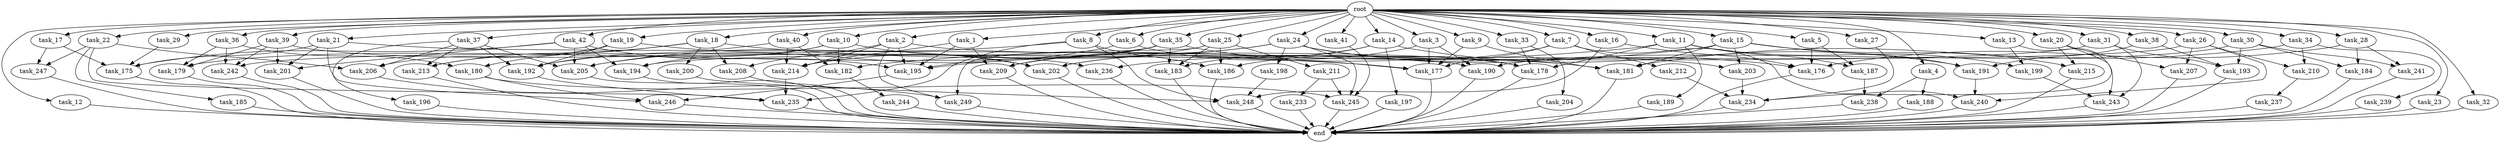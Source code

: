 digraph G {
  task_12 [size="2.048000"];
  task_199 [size="1992864825.344000"];
  task_36 [size="2.048000"];
  task_180 [size="2233382993.920000"];
  task_42 [size="2.048000"];
  task_19 [size="2.048000"];
  task_249 [size="2559800508.416000"];
  task_196 [size="1391569403.904000"];
  root [size="0.000000"];
  task_10 [size="2.048000"];
  task_18 [size="2.048000"];
  task_1 [size="2.048000"];
  task_189 [size="274877906.944000"];
  task_183 [size="2662879723.520000"];
  task_4 [size="2.048000"];
  task_33 [size="2.048000"];
  task_235 [size="687194767.360000"];
  task_234 [size="4758823763.968000"];
  task_22 [size="2.048000"];
  task_205 [size="3453153705.984000"];
  task_15 [size="2.048000"];
  task_5 [size="2.048000"];
  end [size="0.000000"];
  task_206 [size="1614907703.296000"];
  task_246 [size="2010044694.528000"];
  task_14 [size="2.048000"];
  task_244 [size="841813590.016000"];
  task_38 [size="2.048000"];
  task_241 [size="1460288880.640000"];
  task_16 [size="2.048000"];
  task_7 [size="2.048000"];
  task_242 [size="2783138807.808000"];
  task_27 [size="2.048000"];
  task_203 [size="137438953.472000"];
  task_211 [size="1391569403.904000"];
  task_26 [size="2.048000"];
  task_177 [size="3539053051.904000"];
  task_239 [size="1099511627.776000"];
  task_209 [size="979252543.488000"];
  task_193 [size="2783138807.808000"];
  task_176 [size="2370821947.392000"];
  task_30 [size="2.048000"];
  task_245 [size="2078764171.264000"];
  task_213 [size="2937757630.464000"];
  task_200 [size="1391569403.904000"];
  task_214 [size="2164663517.184000"];
  task_197 [size="429496729.600000"];
  task_215 [size="910533066.752000"];
  task_182 [size="1271310319.616000"];
  task_192 [size="2542620639.232000"];
  task_204 [size="618475290.624000"];
  task_201 [size="2628519985.152000"];
  task_17 [size="2.048000"];
  task_31 [size="2.048000"];
  task_194 [size="3401614098.432000"];
  task_2 [size="2.048000"];
  task_41 [size="2.048000"];
  task_237 [size="429496729.600000"];
  task_35 [size="2.048000"];
  task_3 [size="2.048000"];
  task_187 [size="1116691496.960000"];
  task_247 [size="910533066.752000"];
  task_40 [size="2.048000"];
  task_181 [size="2164663517.184000"];
  task_184 [size="1460288880.640000"];
  task_8 [size="2.048000"];
  task_191 [size="1340029796.352000"];
  task_212 [size="618475290.624000"];
  task_25 [size="2.048000"];
  task_198 [size="68719476.736000"];
  task_21 [size="2.048000"];
  task_28 [size="2.048000"];
  task_175 [size="3470333575.168000"];
  task_233 [size="68719476.736000"];
  task_23 [size="2.048000"];
  task_190 [size="2010044694.528000"];
  task_6 [size="2.048000"];
  task_207 [size="1683627180.032000"];
  task_32 [size="2.048000"];
  task_39 [size="2.048000"];
  task_20 [size="2.048000"];
  task_243 [size="3435973836.800000"];
  task_238 [size="1683627180.032000"];
  task_9 [size="2.048000"];
  task_37 [size="2.048000"];
  task_236 [size="910533066.752000"];
  task_248 [size="1597727834.112000"];
  task_188 [size="841813590.016000"];
  task_195 [size="4346506903.552000"];
  task_185 [size="68719476.736000"];
  task_186 [size="2078764171.264000"];
  task_34 [size="2.048000"];
  task_240 [size="2078764171.264000"];
  task_202 [size="2525440770.048000"];
  task_29 [size="2.048000"];
  task_178 [size="2061584302.080000"];
  task_13 [size="2.048000"];
  task_24 [size="2.048000"];
  task_208 [size="2491081031.680000"];
  task_11 [size="2.048000"];
  task_179 [size="2525440770.048000"];
  task_210 [size="1941325217.792000"];

  task_12 -> end [size="1.000000"];
  task_199 -> task_243 [size="301989888.000000"];
  task_36 -> task_180 [size="411041792.000000"];
  task_36 -> task_242 [size="411041792.000000"];
  task_36 -> task_179 [size="411041792.000000"];
  task_180 -> task_245 [size="536870912.000000"];
  task_180 -> task_246 [size="536870912.000000"];
  task_42 -> task_201 [size="838860800.000000"];
  task_42 -> task_175 [size="838860800.000000"];
  task_42 -> task_194 [size="838860800.000000"];
  task_42 -> task_195 [size="838860800.000000"];
  task_42 -> task_205 [size="838860800.000000"];
  task_19 -> task_206 [size="75497472.000000"];
  task_19 -> task_213 [size="75497472.000000"];
  task_19 -> task_202 [size="75497472.000000"];
  task_19 -> task_192 [size="75497472.000000"];
  task_249 -> end [size="1.000000"];
  task_196 -> end [size="1.000000"];
  root -> task_12 [size="1.000000"];
  root -> task_35 [size="1.000000"];
  root -> task_14 [size="1.000000"];
  root -> task_36 [size="1.000000"];
  root -> task_37 [size="1.000000"];
  root -> task_6 [size="1.000000"];
  root -> task_32 [size="1.000000"];
  root -> task_38 [size="1.000000"];
  root -> task_42 [size="1.000000"];
  root -> task_19 [size="1.000000"];
  root -> task_13 [size="1.000000"];
  root -> task_20 [size="1.000000"];
  root -> task_16 [size="1.000000"];
  root -> task_9 [size="1.000000"];
  root -> task_31 [size="1.000000"];
  root -> task_10 [size="1.000000"];
  root -> task_1 [size="1.000000"];
  root -> task_18 [size="1.000000"];
  root -> task_5 [size="1.000000"];
  root -> task_2 [size="1.000000"];
  root -> task_4 [size="1.000000"];
  root -> task_27 [size="1.000000"];
  root -> task_41 [size="1.000000"];
  root -> task_11 [size="1.000000"];
  root -> task_23 [size="1.000000"];
  root -> task_3 [size="1.000000"];
  root -> task_26 [size="1.000000"];
  root -> task_7 [size="1.000000"];
  root -> task_40 [size="1.000000"];
  root -> task_34 [size="1.000000"];
  root -> task_17 [size="1.000000"];
  root -> task_33 [size="1.000000"];
  root -> task_15 [size="1.000000"];
  root -> task_22 [size="1.000000"];
  root -> task_29 [size="1.000000"];
  root -> task_8 [size="1.000000"];
  root -> task_30 [size="1.000000"];
  root -> task_39 [size="1.000000"];
  root -> task_25 [size="1.000000"];
  root -> task_24 [size="1.000000"];
  root -> task_21 [size="1.000000"];
  root -> task_28 [size="1.000000"];
  task_10 -> task_182 [size="411041792.000000"];
  task_10 -> task_194 [size="411041792.000000"];
  task_10 -> task_202 [size="411041792.000000"];
  task_10 -> task_192 [size="411041792.000000"];
  task_18 -> task_180 [size="679477248.000000"];
  task_18 -> task_177 [size="679477248.000000"];
  task_18 -> task_213 [size="679477248.000000"];
  task_18 -> task_208 [size="679477248.000000"];
  task_18 -> task_200 [size="679477248.000000"];
  task_1 -> task_214 [size="33554432.000000"];
  task_1 -> task_195 [size="33554432.000000"];
  task_1 -> task_209 [size="33554432.000000"];
  task_189 -> end [size="1.000000"];
  task_183 -> end [size="1.000000"];
  task_4 -> task_238 [size="411041792.000000"];
  task_4 -> task_188 [size="411041792.000000"];
  task_33 -> task_204 [size="301989888.000000"];
  task_33 -> task_178 [size="301989888.000000"];
  task_235 -> end [size="1.000000"];
  task_234 -> end [size="1.000000"];
  task_22 -> task_206 [size="33554432.000000"];
  task_22 -> task_235 [size="33554432.000000"];
  task_22 -> task_185 [size="33554432.000000"];
  task_22 -> task_247 [size="33554432.000000"];
  task_205 -> end [size="1.000000"];
  task_15 -> task_236 [size="33554432.000000"];
  task_15 -> task_203 [size="33554432.000000"];
  task_15 -> task_191 [size="33554432.000000"];
  task_15 -> task_215 [size="33554432.000000"];
  task_15 -> task_181 [size="33554432.000000"];
  task_5 -> task_187 [size="411041792.000000"];
  task_5 -> task_176 [size="411041792.000000"];
  task_206 -> task_249 [size="33554432.000000"];
  task_246 -> end [size="1.000000"];
  task_14 -> task_183 [size="209715200.000000"];
  task_14 -> task_197 [size="209715200.000000"];
  task_14 -> task_202 [size="209715200.000000"];
  task_14 -> task_191 [size="209715200.000000"];
  task_244 -> end [size="1.000000"];
  task_38 -> task_191 [size="411041792.000000"];
  task_38 -> task_193 [size="411041792.000000"];
  task_241 -> end [size="1.000000"];
  task_16 -> task_248 [size="411041792.000000"];
  task_16 -> task_176 [size="411041792.000000"];
  task_7 -> task_177 [size="301989888.000000"];
  task_7 -> task_186 [size="301989888.000000"];
  task_7 -> task_212 [size="301989888.000000"];
  task_7 -> task_240 [size="301989888.000000"];
  task_242 -> end [size="1.000000"];
  task_27 -> task_234 [size="536870912.000000"];
  task_203 -> task_234 [size="536870912.000000"];
  task_211 -> task_245 [size="33554432.000000"];
  task_211 -> task_233 [size="33554432.000000"];
  task_26 -> task_240 [size="411041792.000000"];
  task_26 -> task_207 [size="411041792.000000"];
  task_26 -> task_194 [size="411041792.000000"];
  task_26 -> task_210 [size="411041792.000000"];
  task_177 -> end [size="1.000000"];
  task_239 -> end [size="1.000000"];
  task_209 -> end [size="1.000000"];
  task_193 -> end [size="1.000000"];
  task_176 -> end [size="1.000000"];
  task_30 -> task_190 [size="411041792.000000"];
  task_30 -> task_184 [size="411041792.000000"];
  task_30 -> task_241 [size="411041792.000000"];
  task_30 -> task_193 [size="411041792.000000"];
  task_245 -> end [size="1.000000"];
  task_213 -> end [size="1.000000"];
  task_200 -> task_248 [size="33554432.000000"];
  task_214 -> task_235 [size="134217728.000000"];
  task_197 -> end [size="1.000000"];
  task_215 -> end [size="1.000000"];
  task_182 -> task_244 [size="411041792.000000"];
  task_192 -> task_235 [size="134217728.000000"];
  task_204 -> end [size="1.000000"];
  task_201 -> end [size="1.000000"];
  task_17 -> task_175 [size="411041792.000000"];
  task_17 -> task_247 [size="411041792.000000"];
  task_31 -> task_243 [size="536870912.000000"];
  task_31 -> task_242 [size="536870912.000000"];
  task_31 -> task_193 [size="536870912.000000"];
  task_194 -> end [size="1.000000"];
  task_2 -> task_214 [size="536870912.000000"];
  task_2 -> task_249 [size="536870912.000000"];
  task_2 -> task_208 [size="536870912.000000"];
  task_2 -> task_195 [size="536870912.000000"];
  task_2 -> task_178 [size="536870912.000000"];
  task_41 -> task_245 [size="411041792.000000"];
  task_237 -> end [size="1.000000"];
  task_35 -> task_183 [size="411041792.000000"];
  task_35 -> task_214 [size="411041792.000000"];
  task_35 -> task_179 [size="411041792.000000"];
  task_35 -> task_181 [size="411041792.000000"];
  task_35 -> task_209 [size="411041792.000000"];
  task_3 -> task_177 [size="536870912.000000"];
  task_3 -> task_202 [size="536870912.000000"];
  task_3 -> task_190 [size="536870912.000000"];
  task_187 -> task_238 [size="411041792.000000"];
  task_247 -> end [size="1.000000"];
  task_40 -> task_214 [size="75497472.000000"];
  task_40 -> task_182 [size="75497472.000000"];
  task_40 -> task_192 [size="75497472.000000"];
  task_181 -> end [size="1.000000"];
  task_184 -> end [size="1.000000"];
  task_8 -> task_205 [size="33554432.000000"];
  task_8 -> task_235 [size="33554432.000000"];
  task_8 -> task_248 [size="33554432.000000"];
  task_8 -> task_186 [size="33554432.000000"];
  task_191 -> task_240 [size="301989888.000000"];
  task_212 -> task_234 [size="838860800.000000"];
  task_25 -> task_183 [size="679477248.000000"];
  task_25 -> task_249 [size="679477248.000000"];
  task_25 -> task_195 [size="679477248.000000"];
  task_25 -> task_186 [size="679477248.000000"];
  task_25 -> task_211 [size="679477248.000000"];
  task_198 -> task_248 [size="301989888.000000"];
  task_21 -> task_201 [size="33554432.000000"];
  task_21 -> task_175 [size="33554432.000000"];
  task_21 -> task_246 [size="33554432.000000"];
  task_21 -> task_190 [size="33554432.000000"];
  task_28 -> task_184 [size="301989888.000000"];
  task_28 -> task_241 [size="301989888.000000"];
  task_28 -> task_176 [size="301989888.000000"];
  task_175 -> end [size="1.000000"];
  task_233 -> end [size="1.000000"];
  task_23 -> end [size="1.000000"];
  task_190 -> end [size="1.000000"];
  task_6 -> task_205 [size="134217728.000000"];
  task_6 -> task_177 [size="134217728.000000"];
  task_207 -> end [size="1.000000"];
  task_32 -> end [size="1.000000"];
  task_39 -> task_201 [size="411041792.000000"];
  task_39 -> task_236 [size="411041792.000000"];
  task_39 -> task_242 [size="411041792.000000"];
  task_39 -> task_179 [size="411041792.000000"];
  task_20 -> task_207 [size="411041792.000000"];
  task_20 -> task_234 [size="411041792.000000"];
  task_20 -> task_215 [size="411041792.000000"];
  task_243 -> end [size="1.000000"];
  task_238 -> end [size="1.000000"];
  task_9 -> task_177 [size="75497472.000000"];
  task_9 -> task_181 [size="75497472.000000"];
  task_37 -> task_205 [size="679477248.000000"];
  task_37 -> task_206 [size="679477248.000000"];
  task_37 -> task_196 [size="679477248.000000"];
  task_37 -> task_192 [size="679477248.000000"];
  task_37 -> task_213 [size="679477248.000000"];
  task_236 -> end [size="1.000000"];
  task_248 -> end [size="1.000000"];
  task_188 -> end [size="1.000000"];
  task_195 -> task_246 [size="411041792.000000"];
  task_185 -> end [size="1.000000"];
  task_186 -> end [size="1.000000"];
  task_34 -> task_239 [size="536870912.000000"];
  task_34 -> task_181 [size="536870912.000000"];
  task_34 -> task_210 [size="536870912.000000"];
  task_240 -> end [size="1.000000"];
  task_202 -> end [size="1.000000"];
  task_29 -> task_175 [size="411041792.000000"];
  task_178 -> end [size="1.000000"];
  task_13 -> task_243 [size="838860800.000000"];
  task_13 -> task_199 [size="838860800.000000"];
  task_24 -> task_203 [size="33554432.000000"];
  task_24 -> task_176 [size="33554432.000000"];
  task_24 -> task_178 [size="33554432.000000"];
  task_24 -> task_245 [size="33554432.000000"];
  task_24 -> task_198 [size="33554432.000000"];
  task_24 -> task_195 [size="33554432.000000"];
  task_24 -> task_209 [size="33554432.000000"];
  task_208 -> end [size="1.000000"];
  task_11 -> task_187 [size="134217728.000000"];
  task_11 -> task_182 [size="134217728.000000"];
  task_11 -> task_199 [size="134217728.000000"];
  task_11 -> task_189 [size="134217728.000000"];
  task_11 -> task_178 [size="134217728.000000"];
  task_179 -> end [size="1.000000"];
  task_210 -> task_237 [size="209715200.000000"];
}
